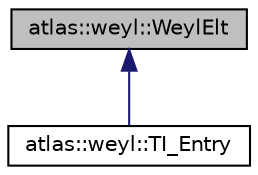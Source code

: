 digraph "atlas::weyl::WeylElt"
{
  edge [fontname="Helvetica",fontsize="10",labelfontname="Helvetica",labelfontsize="10"];
  node [fontname="Helvetica",fontsize="10",shape=record];
  Node1 [label="atlas::weyl::WeylElt",height=0.2,width=0.4,color="black", fillcolor="grey75", style="filled", fontcolor="black"];
  Node1 -> Node2 [dir="back",color="midnightblue",fontsize="10",style="solid",fontname="Helvetica"];
  Node2 [label="atlas::weyl::TI_Entry",height=0.2,width=0.4,color="black", fillcolor="white", style="filled",URL="$structatlas_1_1weyl_1_1TI__Entry.html"];
}
